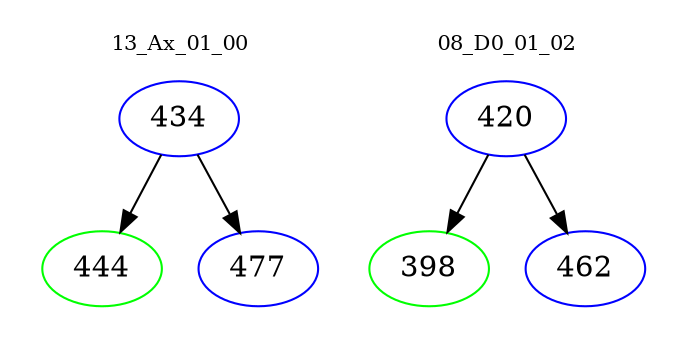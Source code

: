 digraph{
subgraph cluster_0 {
color = white
label = "13_Ax_01_00";
fontsize=10;
T0_434 [label="434", color="blue"]
T0_434 -> T0_444 [color="black"]
T0_444 [label="444", color="green"]
T0_434 -> T0_477 [color="black"]
T0_477 [label="477", color="blue"]
}
subgraph cluster_1 {
color = white
label = "08_D0_01_02";
fontsize=10;
T1_420 [label="420", color="blue"]
T1_420 -> T1_398 [color="black"]
T1_398 [label="398", color="green"]
T1_420 -> T1_462 [color="black"]
T1_462 [label="462", color="blue"]
}
}
